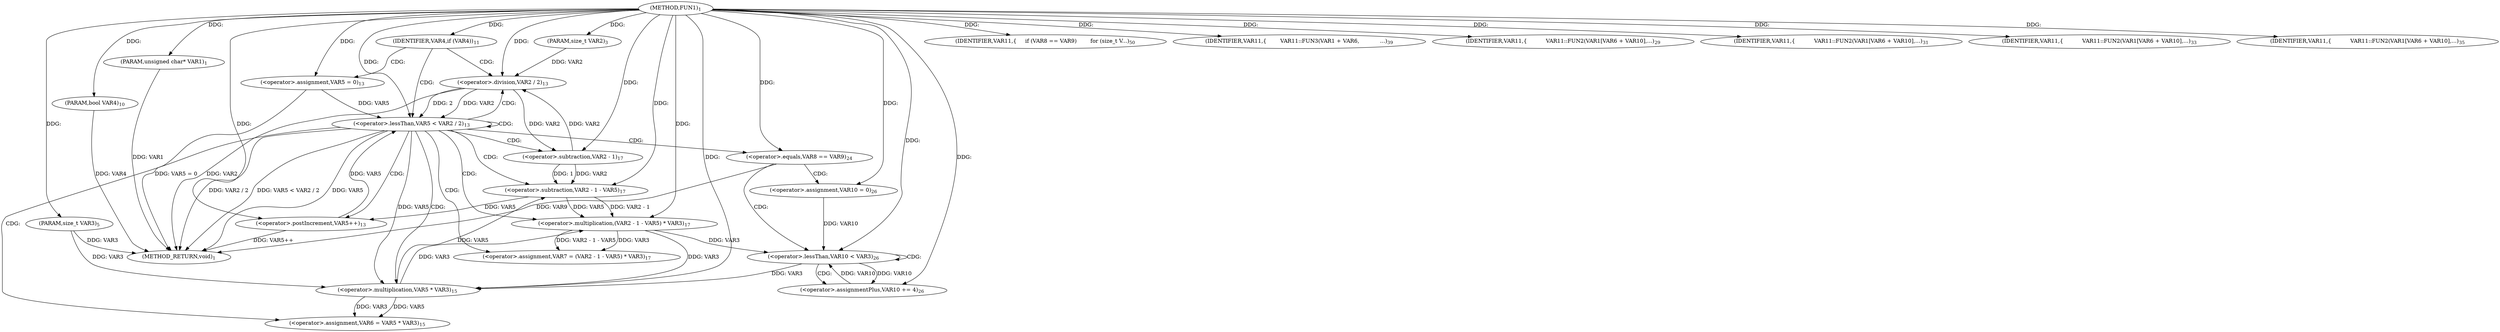 digraph "FUN1" {  
"8" [label = <(METHOD,FUN1)<SUB>1</SUB>> ]
"75" [label = <(METHOD_RETURN,void)<SUB>1</SUB>> ]
"9" [label = <(PARAM,unsigned char* VAR1)<SUB>1</SUB>> ]
"10" [label = <(PARAM,size_t VAR2)<SUB>3</SUB>> ]
"11" [label = <(PARAM,size_t VAR3)<SUB>5</SUB>> ]
"12" [label = <(PARAM,bool VAR4)<SUB>10</SUB>> ]
"15" [label = <(IDENTIFIER,VAR4,if (VAR4))<SUB>11</SUB>> ]
"23" [label = <(&lt;operator&gt;.lessThan,VAR5 &lt; VAR2 / 2)<SUB>13</SUB>> ]
"28" [label = <(&lt;operator&gt;.postIncrement,VAR5++)<SUB>13</SUB>> ]
"74" [label = <(IDENTIFIER,VAR11,{
     if (VAR8 == VAR9)  

      for (size_t V...)<SUB>50</SUB>> ]
"20" [label = <(&lt;operator&gt;.assignment,VAR5 = 0)<SUB>13</SUB>> ]
"32" [label = <(&lt;operator&gt;.assignment,VAR6 = VAR5 * VAR3)<SUB>15</SUB>> ]
"38" [label = <(&lt;operator&gt;.assignment,VAR7 = (VAR2 - 1 - VAR5) * VAR3)<SUB>17</SUB>> ]
"25" [label = <(&lt;operator&gt;.division,VAR2 / 2)<SUB>13</SUB>> ]
"48" [label = <(&lt;operator&gt;.equals,VAR8 == VAR9)<SUB>24</SUB>> ]
"34" [label = <(&lt;operator&gt;.multiplication,VAR5 * VAR3)<SUB>15</SUB>> ]
"40" [label = <(&lt;operator&gt;.multiplication,(VAR2 - 1 - VAR5) * VAR3)<SUB>17</SUB>> ]
"41" [label = <(&lt;operator&gt;.subtraction,VAR2 - 1 - VAR5)<SUB>17</SUB>> ]
"58" [label = <(&lt;operator&gt;.lessThan,VAR10 &lt; VAR3)<SUB>26</SUB>> ]
"61" [label = <(&lt;operator&gt;.assignmentPlus,VAR10 += 4)<SUB>26</SUB>> ]
"71" [label = <(IDENTIFIER,VAR11,{
        VAR11::FUN3(VAR1 + VAR6,
            ...)<SUB>39</SUB>> ]
"42" [label = <(&lt;operator&gt;.subtraction,VAR2 - 1)<SUB>17</SUB>> ]
"55" [label = <(&lt;operator&gt;.assignment,VAR10 = 0)<SUB>26</SUB>> ]
"65" [label = <(IDENTIFIER,VAR11,{


           VAR11::FUN2(VAR1[VAR6 + VAR10],
...)<SUB>29</SUB>> ]
"66" [label = <(IDENTIFIER,VAR11,{


           VAR11::FUN2(VAR1[VAR6 + VAR10],
...)<SUB>31</SUB>> ]
"67" [label = <(IDENTIFIER,VAR11,{


           VAR11::FUN2(VAR1[VAR6 + VAR10],
...)<SUB>33</SUB>> ]
"68" [label = <(IDENTIFIER,VAR11,{


           VAR11::FUN2(VAR1[VAR6 + VAR10],
...)<SUB>35</SUB>> ]
  "9" -> "75"  [ label = "DDG: VAR1"] 
  "11" -> "75"  [ label = "DDG: VAR3"] 
  "12" -> "75"  [ label = "DDG: VAR4"] 
  "20" -> "75"  [ label = "DDG: VAR5 = 0"] 
  "23" -> "75"  [ label = "DDG: VAR5"] 
  "25" -> "75"  [ label = "DDG: VAR2"] 
  "23" -> "75"  [ label = "DDG: VAR2 / 2"] 
  "23" -> "75"  [ label = "DDG: VAR5 &lt; VAR2 / 2"] 
  "28" -> "75"  [ label = "DDG: VAR5++"] 
  "48" -> "75"  [ label = "DDG: VAR9"] 
  "8" -> "9"  [ label = "DDG: "] 
  "8" -> "10"  [ label = "DDG: "] 
  "8" -> "11"  [ label = "DDG: "] 
  "8" -> "12"  [ label = "DDG: "] 
  "8" -> "15"  [ label = "DDG: "] 
  "8" -> "74"  [ label = "DDG: "] 
  "8" -> "20"  [ label = "DDG: "] 
  "20" -> "23"  [ label = "DDG: VAR5"] 
  "28" -> "23"  [ label = "DDG: VAR5"] 
  "8" -> "23"  [ label = "DDG: "] 
  "25" -> "23"  [ label = "DDG: VAR2"] 
  "25" -> "23"  [ label = "DDG: 2"] 
  "41" -> "28"  [ label = "DDG: VAR5"] 
  "8" -> "28"  [ label = "DDG: "] 
  "34" -> "32"  [ label = "DDG: VAR5"] 
  "34" -> "32"  [ label = "DDG: VAR3"] 
  "40" -> "38"  [ label = "DDG: VAR2 - 1 - VAR5"] 
  "40" -> "38"  [ label = "DDG: VAR3"] 
  "10" -> "25"  [ label = "DDG: VAR2"] 
  "42" -> "25"  [ label = "DDG: VAR2"] 
  "8" -> "25"  [ label = "DDG: "] 
  "23" -> "34"  [ label = "DDG: VAR5"] 
  "8" -> "34"  [ label = "DDG: "] 
  "11" -> "34"  [ label = "DDG: VAR3"] 
  "40" -> "34"  [ label = "DDG: VAR3"] 
  "58" -> "34"  [ label = "DDG: VAR3"] 
  "41" -> "40"  [ label = "DDG: VAR2 - 1"] 
  "41" -> "40"  [ label = "DDG: VAR5"] 
  "34" -> "40"  [ label = "DDG: VAR3"] 
  "8" -> "40"  [ label = "DDG: "] 
  "8" -> "48"  [ label = "DDG: "] 
  "42" -> "41"  [ label = "DDG: VAR2"] 
  "42" -> "41"  [ label = "DDG: 1"] 
  "34" -> "41"  [ label = "DDG: VAR5"] 
  "8" -> "41"  [ label = "DDG: "] 
  "8" -> "61"  [ label = "DDG: "] 
  "8" -> "71"  [ label = "DDG: "] 
  "25" -> "42"  [ label = "DDG: VAR2"] 
  "8" -> "42"  [ label = "DDG: "] 
  "8" -> "55"  [ label = "DDG: "] 
  "55" -> "58"  [ label = "DDG: VAR10"] 
  "61" -> "58"  [ label = "DDG: VAR10"] 
  "8" -> "58"  [ label = "DDG: "] 
  "40" -> "58"  [ label = "DDG: VAR3"] 
  "58" -> "61"  [ label = "DDG: VAR10"] 
  "8" -> "65"  [ label = "DDG: "] 
  "8" -> "66"  [ label = "DDG: "] 
  "8" -> "67"  [ label = "DDG: "] 
  "8" -> "68"  [ label = "DDG: "] 
  "15" -> "23"  [ label = "CDG: "] 
  "15" -> "20"  [ label = "CDG: "] 
  "15" -> "25"  [ label = "CDG: "] 
  "23" -> "34"  [ label = "CDG: "] 
  "23" -> "48"  [ label = "CDG: "] 
  "23" -> "32"  [ label = "CDG: "] 
  "23" -> "42"  [ label = "CDG: "] 
  "23" -> "23"  [ label = "CDG: "] 
  "23" -> "28"  [ label = "CDG: "] 
  "23" -> "38"  [ label = "CDG: "] 
  "23" -> "25"  [ label = "CDG: "] 
  "23" -> "41"  [ label = "CDG: "] 
  "23" -> "40"  [ label = "CDG: "] 
  "48" -> "58"  [ label = "CDG: "] 
  "48" -> "55"  [ label = "CDG: "] 
  "58" -> "58"  [ label = "CDG: "] 
  "58" -> "61"  [ label = "CDG: "] 
}
